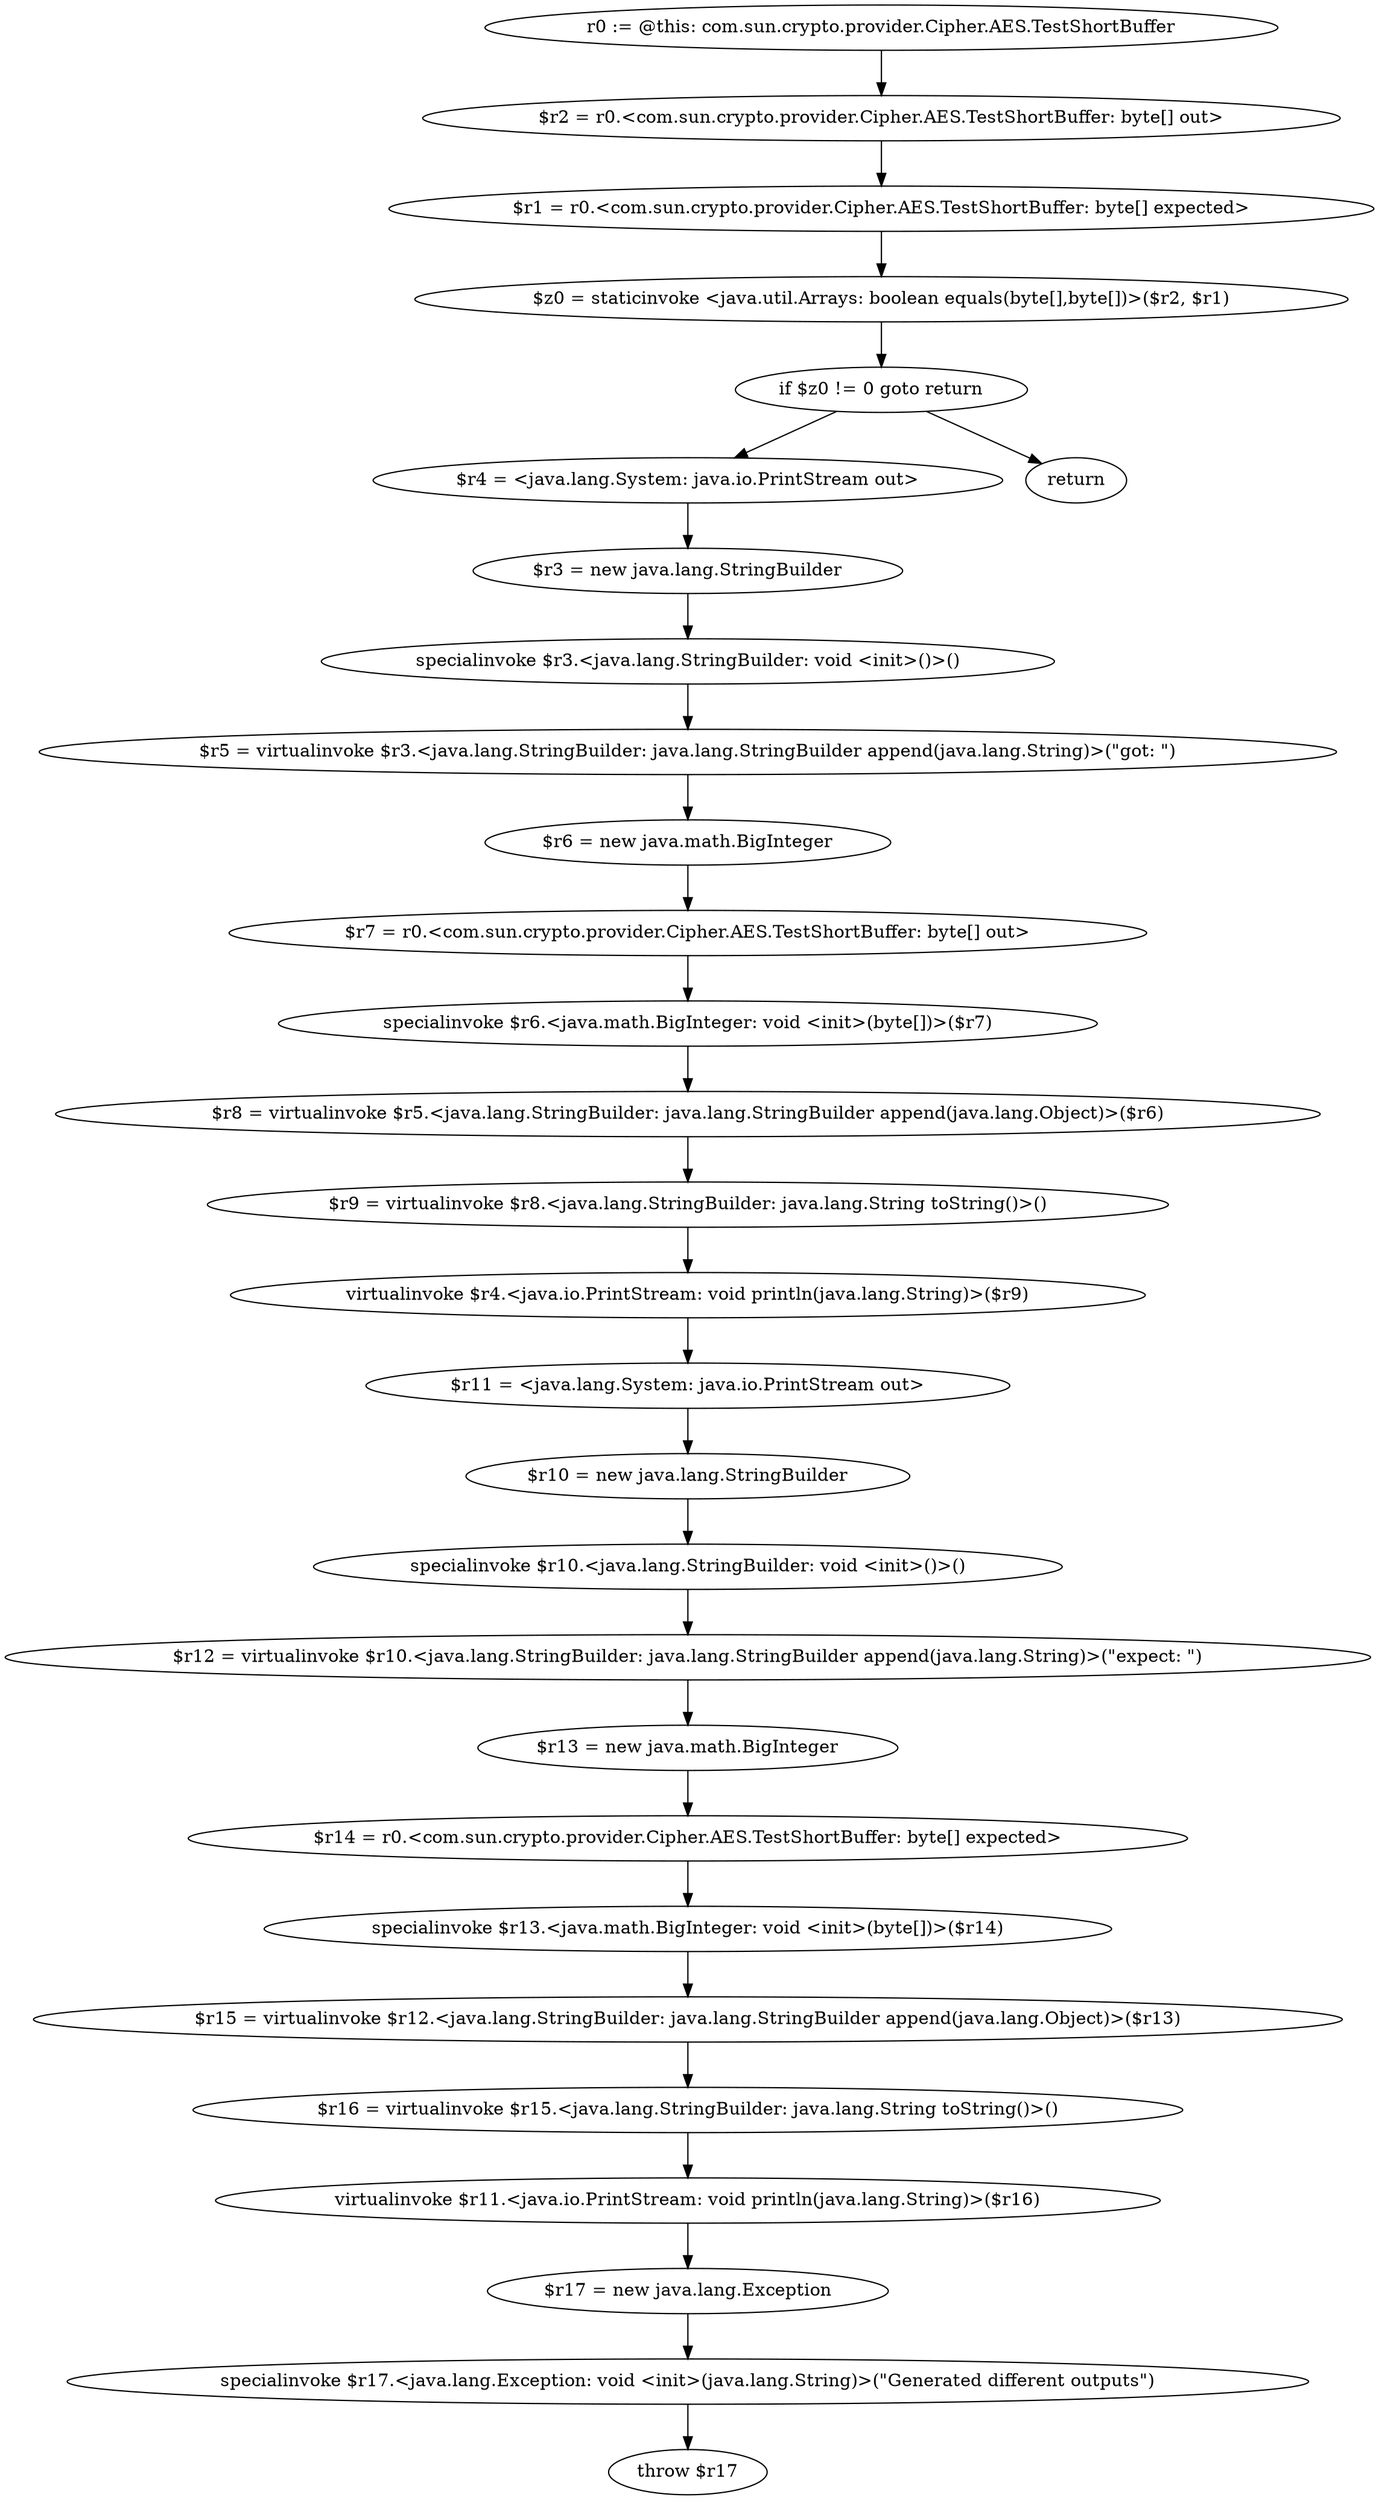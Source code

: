 digraph "unitGraph" {
    "r0 := @this: com.sun.crypto.provider.Cipher.AES.TestShortBuffer"
    "$r2 = r0.<com.sun.crypto.provider.Cipher.AES.TestShortBuffer: byte[] out>"
    "$r1 = r0.<com.sun.crypto.provider.Cipher.AES.TestShortBuffer: byte[] expected>"
    "$z0 = staticinvoke <java.util.Arrays: boolean equals(byte[],byte[])>($r2, $r1)"
    "if $z0 != 0 goto return"
    "$r4 = <java.lang.System: java.io.PrintStream out>"
    "$r3 = new java.lang.StringBuilder"
    "specialinvoke $r3.<java.lang.StringBuilder: void <init>()>()"
    "$r5 = virtualinvoke $r3.<java.lang.StringBuilder: java.lang.StringBuilder append(java.lang.String)>(\"got: \")"
    "$r6 = new java.math.BigInteger"
    "$r7 = r0.<com.sun.crypto.provider.Cipher.AES.TestShortBuffer: byte[] out>"
    "specialinvoke $r6.<java.math.BigInteger: void <init>(byte[])>($r7)"
    "$r8 = virtualinvoke $r5.<java.lang.StringBuilder: java.lang.StringBuilder append(java.lang.Object)>($r6)"
    "$r9 = virtualinvoke $r8.<java.lang.StringBuilder: java.lang.String toString()>()"
    "virtualinvoke $r4.<java.io.PrintStream: void println(java.lang.String)>($r9)"
    "$r11 = <java.lang.System: java.io.PrintStream out>"
    "$r10 = new java.lang.StringBuilder"
    "specialinvoke $r10.<java.lang.StringBuilder: void <init>()>()"
    "$r12 = virtualinvoke $r10.<java.lang.StringBuilder: java.lang.StringBuilder append(java.lang.String)>(\"expect: \")"
    "$r13 = new java.math.BigInteger"
    "$r14 = r0.<com.sun.crypto.provider.Cipher.AES.TestShortBuffer: byte[] expected>"
    "specialinvoke $r13.<java.math.BigInteger: void <init>(byte[])>($r14)"
    "$r15 = virtualinvoke $r12.<java.lang.StringBuilder: java.lang.StringBuilder append(java.lang.Object)>($r13)"
    "$r16 = virtualinvoke $r15.<java.lang.StringBuilder: java.lang.String toString()>()"
    "virtualinvoke $r11.<java.io.PrintStream: void println(java.lang.String)>($r16)"
    "$r17 = new java.lang.Exception"
    "specialinvoke $r17.<java.lang.Exception: void <init>(java.lang.String)>(\"Generated different outputs\")"
    "throw $r17"
    "return"
    "r0 := @this: com.sun.crypto.provider.Cipher.AES.TestShortBuffer"->"$r2 = r0.<com.sun.crypto.provider.Cipher.AES.TestShortBuffer: byte[] out>";
    "$r2 = r0.<com.sun.crypto.provider.Cipher.AES.TestShortBuffer: byte[] out>"->"$r1 = r0.<com.sun.crypto.provider.Cipher.AES.TestShortBuffer: byte[] expected>";
    "$r1 = r0.<com.sun.crypto.provider.Cipher.AES.TestShortBuffer: byte[] expected>"->"$z0 = staticinvoke <java.util.Arrays: boolean equals(byte[],byte[])>($r2, $r1)";
    "$z0 = staticinvoke <java.util.Arrays: boolean equals(byte[],byte[])>($r2, $r1)"->"if $z0 != 0 goto return";
    "if $z0 != 0 goto return"->"$r4 = <java.lang.System: java.io.PrintStream out>";
    "if $z0 != 0 goto return"->"return";
    "$r4 = <java.lang.System: java.io.PrintStream out>"->"$r3 = new java.lang.StringBuilder";
    "$r3 = new java.lang.StringBuilder"->"specialinvoke $r3.<java.lang.StringBuilder: void <init>()>()";
    "specialinvoke $r3.<java.lang.StringBuilder: void <init>()>()"->"$r5 = virtualinvoke $r3.<java.lang.StringBuilder: java.lang.StringBuilder append(java.lang.String)>(\"got: \")";
    "$r5 = virtualinvoke $r3.<java.lang.StringBuilder: java.lang.StringBuilder append(java.lang.String)>(\"got: \")"->"$r6 = new java.math.BigInteger";
    "$r6 = new java.math.BigInteger"->"$r7 = r0.<com.sun.crypto.provider.Cipher.AES.TestShortBuffer: byte[] out>";
    "$r7 = r0.<com.sun.crypto.provider.Cipher.AES.TestShortBuffer: byte[] out>"->"specialinvoke $r6.<java.math.BigInteger: void <init>(byte[])>($r7)";
    "specialinvoke $r6.<java.math.BigInteger: void <init>(byte[])>($r7)"->"$r8 = virtualinvoke $r5.<java.lang.StringBuilder: java.lang.StringBuilder append(java.lang.Object)>($r6)";
    "$r8 = virtualinvoke $r5.<java.lang.StringBuilder: java.lang.StringBuilder append(java.lang.Object)>($r6)"->"$r9 = virtualinvoke $r8.<java.lang.StringBuilder: java.lang.String toString()>()";
    "$r9 = virtualinvoke $r8.<java.lang.StringBuilder: java.lang.String toString()>()"->"virtualinvoke $r4.<java.io.PrintStream: void println(java.lang.String)>($r9)";
    "virtualinvoke $r4.<java.io.PrintStream: void println(java.lang.String)>($r9)"->"$r11 = <java.lang.System: java.io.PrintStream out>";
    "$r11 = <java.lang.System: java.io.PrintStream out>"->"$r10 = new java.lang.StringBuilder";
    "$r10 = new java.lang.StringBuilder"->"specialinvoke $r10.<java.lang.StringBuilder: void <init>()>()";
    "specialinvoke $r10.<java.lang.StringBuilder: void <init>()>()"->"$r12 = virtualinvoke $r10.<java.lang.StringBuilder: java.lang.StringBuilder append(java.lang.String)>(\"expect: \")";
    "$r12 = virtualinvoke $r10.<java.lang.StringBuilder: java.lang.StringBuilder append(java.lang.String)>(\"expect: \")"->"$r13 = new java.math.BigInteger";
    "$r13 = new java.math.BigInteger"->"$r14 = r0.<com.sun.crypto.provider.Cipher.AES.TestShortBuffer: byte[] expected>";
    "$r14 = r0.<com.sun.crypto.provider.Cipher.AES.TestShortBuffer: byte[] expected>"->"specialinvoke $r13.<java.math.BigInteger: void <init>(byte[])>($r14)";
    "specialinvoke $r13.<java.math.BigInteger: void <init>(byte[])>($r14)"->"$r15 = virtualinvoke $r12.<java.lang.StringBuilder: java.lang.StringBuilder append(java.lang.Object)>($r13)";
    "$r15 = virtualinvoke $r12.<java.lang.StringBuilder: java.lang.StringBuilder append(java.lang.Object)>($r13)"->"$r16 = virtualinvoke $r15.<java.lang.StringBuilder: java.lang.String toString()>()";
    "$r16 = virtualinvoke $r15.<java.lang.StringBuilder: java.lang.String toString()>()"->"virtualinvoke $r11.<java.io.PrintStream: void println(java.lang.String)>($r16)";
    "virtualinvoke $r11.<java.io.PrintStream: void println(java.lang.String)>($r16)"->"$r17 = new java.lang.Exception";
    "$r17 = new java.lang.Exception"->"specialinvoke $r17.<java.lang.Exception: void <init>(java.lang.String)>(\"Generated different outputs\")";
    "specialinvoke $r17.<java.lang.Exception: void <init>(java.lang.String)>(\"Generated different outputs\")"->"throw $r17";
}
